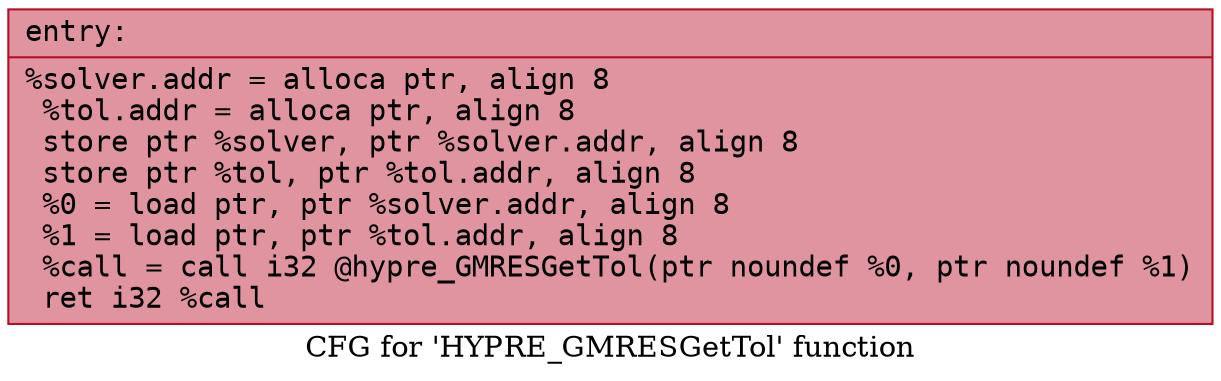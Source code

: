 digraph "CFG for 'HYPRE_GMRESGetTol' function" {
	label="CFG for 'HYPRE_GMRESGetTol' function";

	Node0x561d3dbe7ae0 [shape=record,color="#b70d28ff", style=filled, fillcolor="#b70d2870" fontname="Courier",label="{entry:\l|  %solver.addr = alloca ptr, align 8\l  %tol.addr = alloca ptr, align 8\l  store ptr %solver, ptr %solver.addr, align 8\l  store ptr %tol, ptr %tol.addr, align 8\l  %0 = load ptr, ptr %solver.addr, align 8\l  %1 = load ptr, ptr %tol.addr, align 8\l  %call = call i32 @hypre_GMRESGetTol(ptr noundef %0, ptr noundef %1)\l  ret i32 %call\l}"];
}
